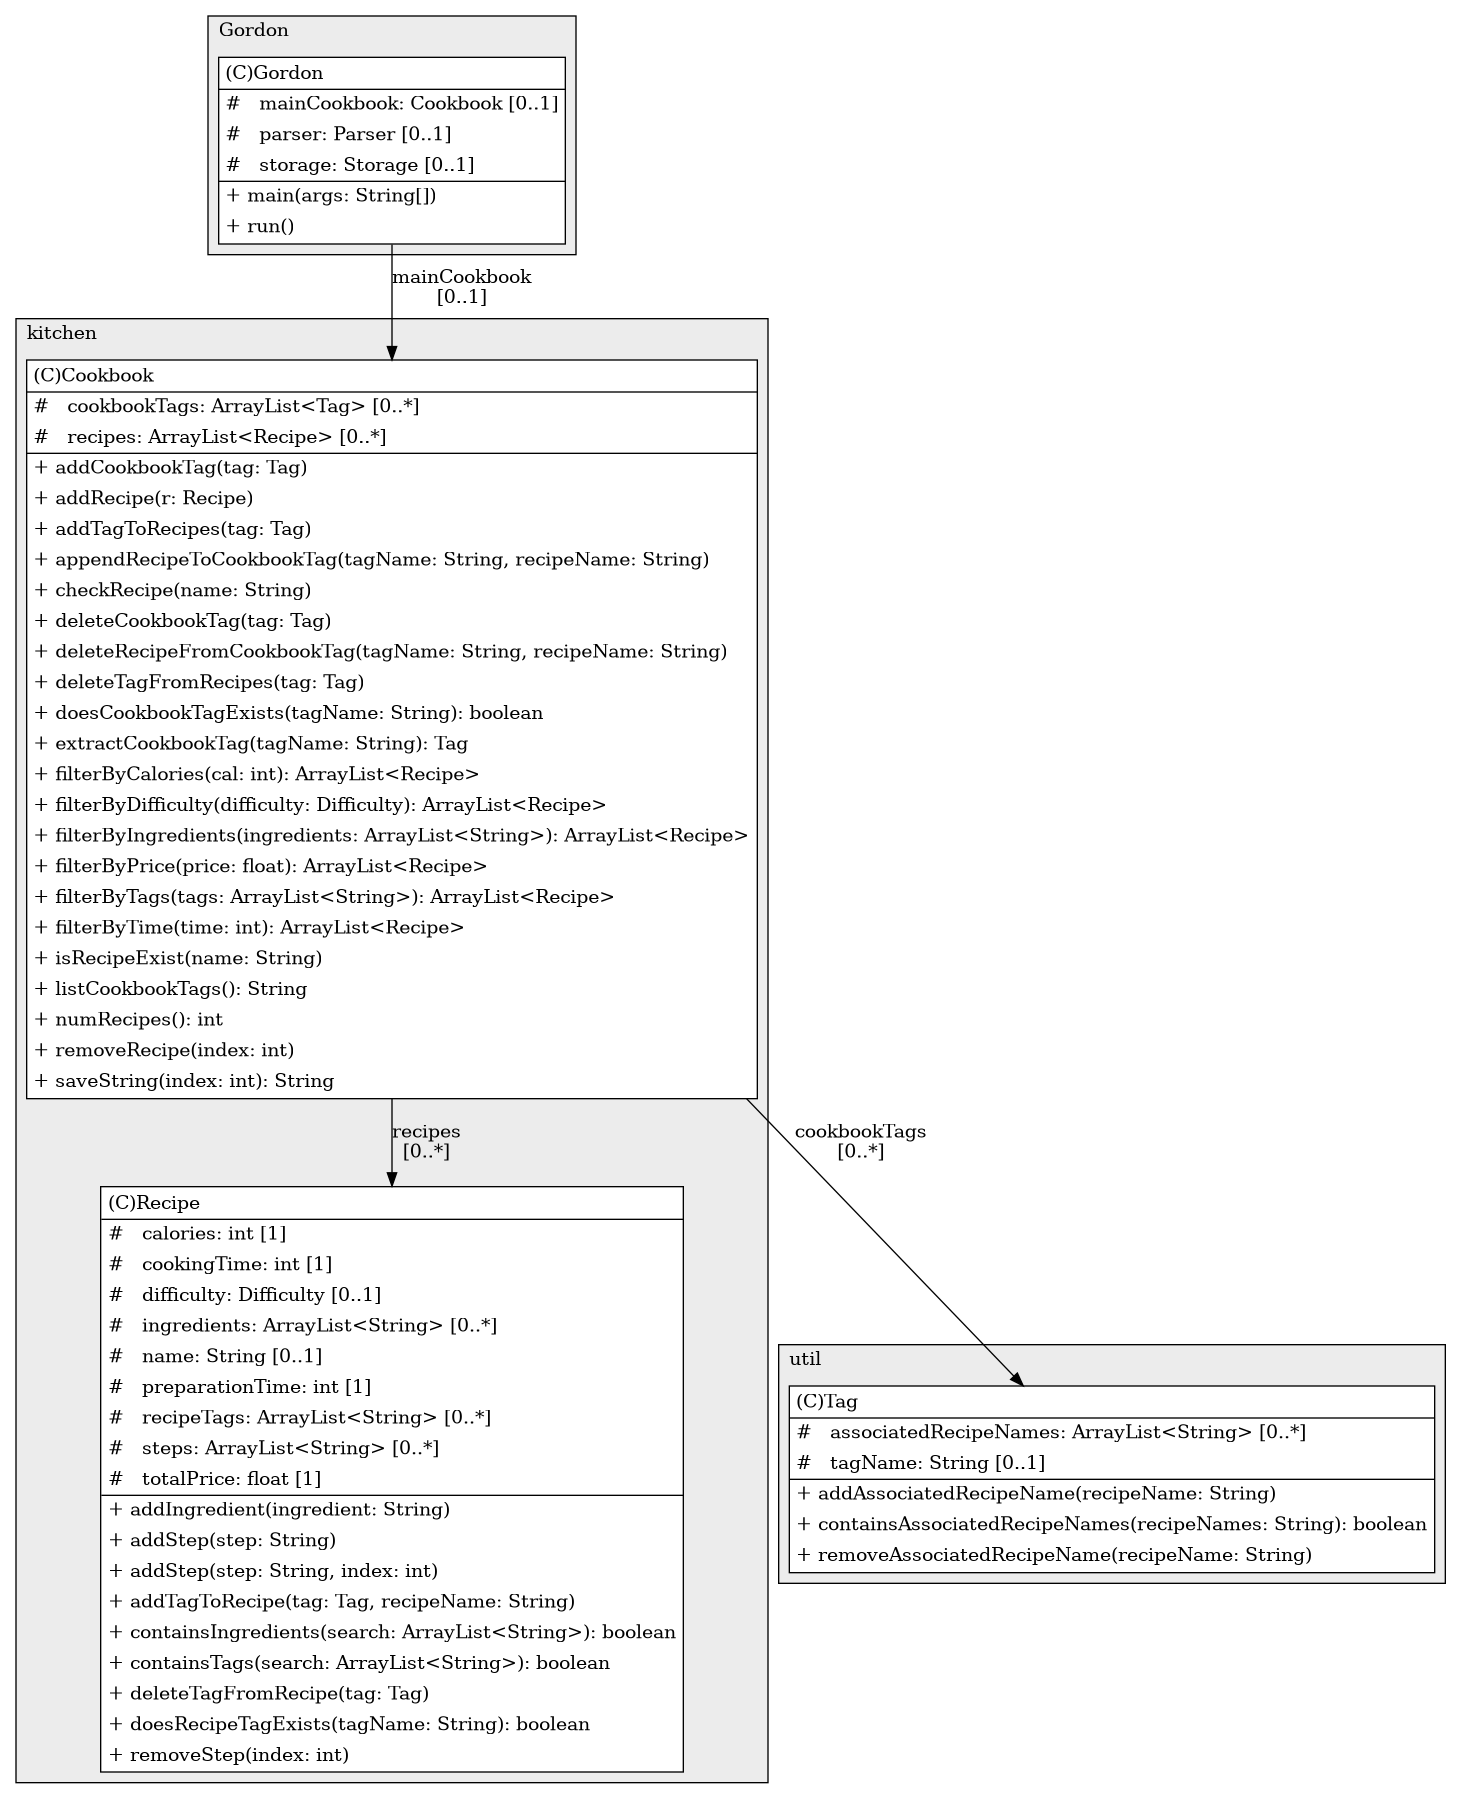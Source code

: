 @startuml

/' diagram meta data start
config=StructureConfiguration;
{
  "projectClassification": {
    "searchMode": "OpenProject", // OpenProject, AllProjects
    "includedProjects": "",
    "pathEndKeywords": "*.impl",
    "isClientPath": "",
    "isClientName": "",
    "isTestPath": "",
    "isTestName": "",
    "isMappingPath": "",
    "isMappingName": "",
    "isDataAccessPath": "",
    "isDataAccessName": "",
    "isDataStructurePath": "",
    "isDataStructureName": "",
    "isInterfaceStructuresPath": "",
    "isInterfaceStructuresName": "",
    "isEntryPointPath": "",
    "isEntryPointName": ""
  },
  "graphRestriction": {
    "classPackageExcludeFilter": "",
    "classPackageIncludeFilter": "",
    "classNameExcludeFilter": "",
    "classNameIncludeFilter": "",
    "methodNameExcludeFilter": "",
    "methodNameIncludeFilter": "",
    "removeByInheritance": "", // inheritance/annotation based filtering is done in a second step
    "removeByAnnotation": "",
    "removeByClassPackage": "", // cleanup the graph after inheritance/annotation based filtering is done
    "removeByClassName": "",
    "cutMappings": false,
    "cutEnum": true,
    "cutTests": true,
    "cutClient": true,
    "cutDataAccess": false,
    "cutInterfaceStructures": false,
    "cutDataStructures": false,
    "cutGetterAndSetter": true,
    "cutConstructors": true
  },
  "graphTraversal": {
    "forwardDepth": 6,
    "backwardDepth": 6,
    "classPackageExcludeFilter": "",
    "classPackageIncludeFilter": "",
    "classNameExcludeFilter": "",
    "classNameIncludeFilter": "",
    "methodNameExcludeFilter": "",
    "methodNameIncludeFilter": "",
    "hideMappings": false,
    "hideDataStructures": false,
    "hidePrivateMethods": true,
    "hideInterfaceCalls": true, // indirection: implementation -> interface (is hidden) -> implementation
    "onlyShowApplicationEntryPoints": false // root node is included
  },
  "details": {
    "aggregation": "GroupByClass", // ByClass, GroupByClass, None
    "showClassGenericTypes": true,
    "showMethods": true,
    "showMethodParameterNames": true,
    "showMethodParameterTypes": true,
    "showMethodReturnType": true,
    "showPackageLevels": 2,
    "showDetailedClassStructure": true
  },
  "rootClass": "gordon.kitchen.Cookbook"
}
diagram meta data end '/



digraph g {
    rankdir="TB"
    splines=polyline
    

'nodes 
subgraph cluster_2138676377 { 
   	label=Gordon
	labeljust=l
	fillcolor="#ececec"
	style=filled
   
   Gordon2138676377[
	label=<<TABLE BORDER="1" CELLBORDER="0" CELLPADDING="4" CELLSPACING="0">
<TR><TD ALIGN="LEFT" >(C)Gordon</TD></TR>
<HR/>
<TR><TD ALIGN="LEFT" >#   mainCookbook: Cookbook [0..1]</TD></TR>
<TR><TD ALIGN="LEFT" >#   parser: Parser [0..1]</TD></TR>
<TR><TD ALIGN="LEFT" >#   storage: Storage [0..1]</TD></TR>
<HR/>
<TR><TD ALIGN="LEFT" >+ main(args: String[])</TD></TR>
<TR><TD ALIGN="LEFT" >+ run()</TD></TR>
</TABLE>>
	style=filled
	margin=0
	shape=plaintext
	fillcolor="#FFFFFF"
];
} 

subgraph cluster_3600386 { 
   	label=util
	labeljust=l
	fillcolor="#ececec"
	style=filled
   
   Tag479386711[
	label=<<TABLE BORDER="1" CELLBORDER="0" CELLPADDING="4" CELLSPACING="0">
<TR><TD ALIGN="LEFT" >(C)Tag</TD></TR>
<HR/>
<TR><TD ALIGN="LEFT" >#   associatedRecipeNames: ArrayList&lt;String&gt; [0..*]</TD></TR>
<TR><TD ALIGN="LEFT" >#   tagName: String [0..1]</TD></TR>
<HR/>
<TR><TD ALIGN="LEFT" >+ addAssociatedRecipeName(recipeName: String)</TD></TR>
<TR><TD ALIGN="LEFT" >+ containsAssociatedRecipeNames(recipeNames: String): boolean</TD></TR>
<TR><TD ALIGN="LEFT" >+ removeAssociatedRecipeName(recipeName: String)</TD></TR>
</TABLE>>
	style=filled
	margin=0
	shape=plaintext
	fillcolor="#FFFFFF"
];
} 

subgraph cluster_705112156 { 
   	label=kitchen
	labeljust=l
	fillcolor="#ececec"
	style=filled
   
   Cookbook53219119[
	label=<<TABLE BORDER="1" CELLBORDER="0" CELLPADDING="4" CELLSPACING="0">
<TR><TD ALIGN="LEFT" >(C)Cookbook</TD></TR>
<HR/>
<TR><TD ALIGN="LEFT" >#   cookbookTags: ArrayList&lt;Tag&gt; [0..*]</TD></TR>
<TR><TD ALIGN="LEFT" >#   recipes: ArrayList&lt;Recipe&gt; [0..*]</TD></TR>
<HR/>
<TR><TD ALIGN="LEFT" >+ addCookbookTag(tag: Tag)</TD></TR>
<TR><TD ALIGN="LEFT" >+ addRecipe(r: Recipe)</TD></TR>
<TR><TD ALIGN="LEFT" >+ addTagToRecipes(tag: Tag)</TD></TR>
<TR><TD ALIGN="LEFT" >+ appendRecipeToCookbookTag(tagName: String, recipeName: String)</TD></TR>
<TR><TD ALIGN="LEFT" >+ checkRecipe(name: String)</TD></TR>
<TR><TD ALIGN="LEFT" >+ deleteCookbookTag(tag: Tag)</TD></TR>
<TR><TD ALIGN="LEFT" >+ deleteRecipeFromCookbookTag(tagName: String, recipeName: String)</TD></TR>
<TR><TD ALIGN="LEFT" >+ deleteTagFromRecipes(tag: Tag)</TD></TR>
<TR><TD ALIGN="LEFT" >+ doesCookbookTagExists(tagName: String): boolean</TD></TR>
<TR><TD ALIGN="LEFT" >+ extractCookbookTag(tagName: String): Tag</TD></TR>
<TR><TD ALIGN="LEFT" >+ filterByCalories(cal: int): ArrayList&lt;Recipe&gt;</TD></TR>
<TR><TD ALIGN="LEFT" >+ filterByDifficulty(difficulty: Difficulty): ArrayList&lt;Recipe&gt;</TD></TR>
<TR><TD ALIGN="LEFT" >+ filterByIngredients(ingredients: ArrayList&lt;String&gt;): ArrayList&lt;Recipe&gt;</TD></TR>
<TR><TD ALIGN="LEFT" >+ filterByPrice(price: float): ArrayList&lt;Recipe&gt;</TD></TR>
<TR><TD ALIGN="LEFT" >+ filterByTags(tags: ArrayList&lt;String&gt;): ArrayList&lt;Recipe&gt;</TD></TR>
<TR><TD ALIGN="LEFT" >+ filterByTime(time: int): ArrayList&lt;Recipe&gt;</TD></TR>
<TR><TD ALIGN="LEFT" >+ isRecipeExist(name: String)</TD></TR>
<TR><TD ALIGN="LEFT" >+ listCookbookTags(): String</TD></TR>
<TR><TD ALIGN="LEFT" >+ numRecipes(): int</TD></TR>
<TR><TD ALIGN="LEFT" >+ removeRecipe(index: int)</TD></TR>
<TR><TD ALIGN="LEFT" >+ saveString(index: int): String</TD></TR>
</TABLE>>
	style=filled
	margin=0
	shape=plaintext
	fillcolor="#FFFFFF"
];

Recipe53219119[
	label=<<TABLE BORDER="1" CELLBORDER="0" CELLPADDING="4" CELLSPACING="0">
<TR><TD ALIGN="LEFT" >(C)Recipe</TD></TR>
<HR/>
<TR><TD ALIGN="LEFT" >#   calories: int [1]</TD></TR>
<TR><TD ALIGN="LEFT" >#   cookingTime: int [1]</TD></TR>
<TR><TD ALIGN="LEFT" >#   difficulty: Difficulty [0..1]</TD></TR>
<TR><TD ALIGN="LEFT" >#   ingredients: ArrayList&lt;String&gt; [0..*]</TD></TR>
<TR><TD ALIGN="LEFT" >#   name: String [0..1]</TD></TR>
<TR><TD ALIGN="LEFT" >#   preparationTime: int [1]</TD></TR>
<TR><TD ALIGN="LEFT" >#   recipeTags: ArrayList&lt;String&gt; [0..*]</TD></TR>
<TR><TD ALIGN="LEFT" >#   steps: ArrayList&lt;String&gt; [0..*]</TD></TR>
<TR><TD ALIGN="LEFT" >#   totalPrice: float [1]</TD></TR>
<HR/>
<TR><TD ALIGN="LEFT" >+ addIngredient(ingredient: String)</TD></TR>
<TR><TD ALIGN="LEFT" >+ addStep(step: String)</TD></TR>
<TR><TD ALIGN="LEFT" >+ addStep(step: String, index: int)</TD></TR>
<TR><TD ALIGN="LEFT" >+ addTagToRecipe(tag: Tag, recipeName: String)</TD></TR>
<TR><TD ALIGN="LEFT" >+ containsIngredients(search: ArrayList&lt;String&gt;): boolean</TD></TR>
<TR><TD ALIGN="LEFT" >+ containsTags(search: ArrayList&lt;String&gt;): boolean</TD></TR>
<TR><TD ALIGN="LEFT" >+ deleteTagFromRecipe(tag: Tag)</TD></TR>
<TR><TD ALIGN="LEFT" >+ doesRecipeTagExists(tagName: String): boolean</TD></TR>
<TR><TD ALIGN="LEFT" >+ removeStep(index: int)</TD></TR>
</TABLE>>
	style=filled
	margin=0
	shape=plaintext
	fillcolor="#FFFFFF"
];
} 

'edges    
Cookbook53219119 -> Recipe53219119[label="recipes
[0..*]"];
Cookbook53219119 -> Tag479386711[label="cookbookTags
[0..*]"];
Gordon2138676377 -> Cookbook53219119[label="mainCookbook
[0..1]"];
    
}
@enduml